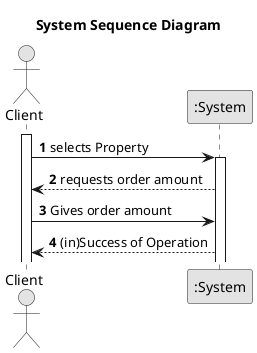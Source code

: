 @startuml
skinparam monochrome true
skinparam packageStyle rectangle
skinparam shadowing false

title System Sequence Diagram

autonumber

actor "Client" as C
participant ":System" as S

activate C

C -> S : selects Property
activate S

S --> C : requests order amount

C -> S : Gives order amount

S --> C : (in)Success of Operation







@enduml